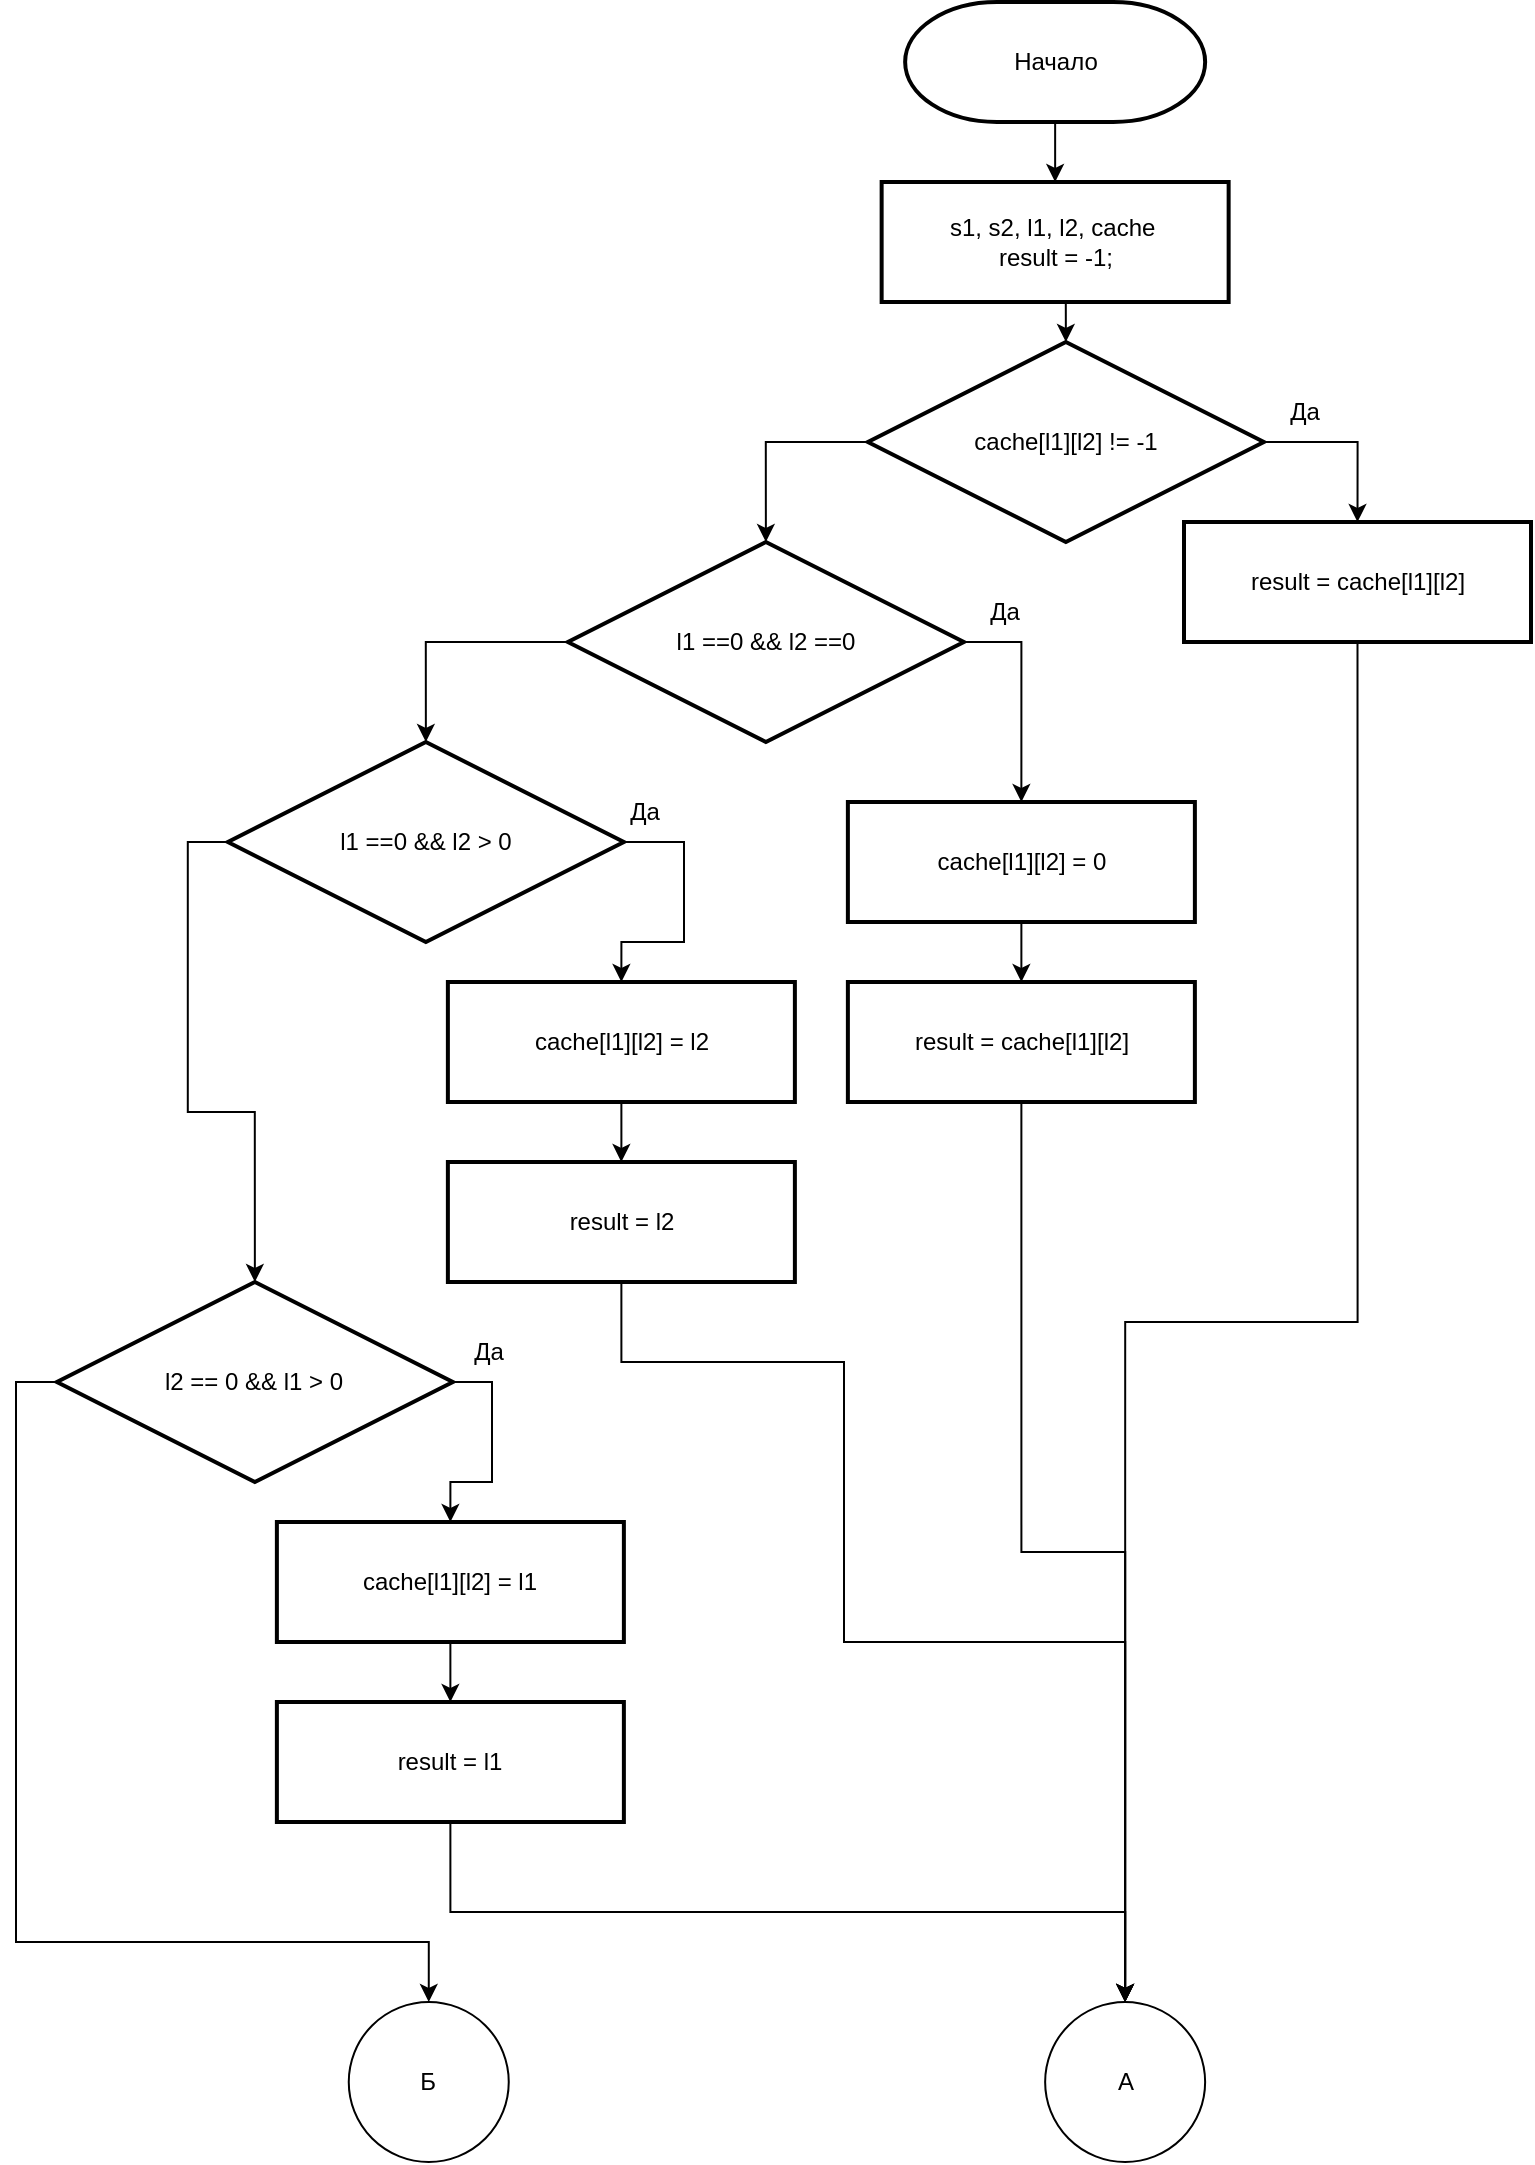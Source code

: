 <mxfile version="20.3.0" type="device" pages="2"><diagram id="21OwB1ASOMhN3v-E0fP3" name="Страница 1"><mxGraphModel dx="2627" dy="1638" grid="1" gridSize="10" guides="1" tooltips="1" connect="1" arrows="1" fold="1" page="1" pageScale="1" pageWidth="827" pageHeight="1169" math="0" shadow="0"><root><mxCell id="0"/><mxCell id="1" parent="0"/><mxCell id="QJF2i_ViDhX7nactfSrG-1" style="edgeStyle=orthogonalEdgeStyle;rounded=0;orthogonalLoop=1;jettySize=auto;html=1;exitX=0.5;exitY=1;exitDx=0;exitDy=0;exitPerimeter=0;entryX=0.5;entryY=0;entryDx=0;entryDy=0;" edge="1" parent="1" source="QJF2i_ViDhX7nactfSrG-2" target="QJF2i_ViDhX7nactfSrG-4"><mxGeometry relative="1" as="geometry"/></mxCell><mxCell id="QJF2i_ViDhX7nactfSrG-2" value="Начало" style="strokeWidth=2;html=1;shape=mxgraph.flowchart.terminator;whiteSpace=wrap;" vertex="1" parent="1"><mxGeometry x="470.57" y="20" width="150" height="60" as="geometry"/></mxCell><mxCell id="QJF2i_ViDhX7nactfSrG-3" style="edgeStyle=orthogonalEdgeStyle;rounded=0;orthogonalLoop=1;jettySize=auto;html=1;exitX=0.5;exitY=1;exitDx=0;exitDy=0;entryX=0.5;entryY=0;entryDx=0;entryDy=0;" edge="1" parent="1" source="QJF2i_ViDhX7nactfSrG-4"><mxGeometry relative="1" as="geometry"><mxPoint x="550.94" y="190" as="targetPoint"/></mxGeometry></mxCell><mxCell id="QJF2i_ViDhX7nactfSrG-4" value="s1, s2, l1, l2, cache&amp;nbsp;&lt;br&gt;result = -1;" style="rounded=0;whiteSpace=wrap;html=1;absoluteArcSize=1;arcSize=14;strokeWidth=2;" vertex="1" parent="1"><mxGeometry x="458.82" y="110" width="173.5" height="60" as="geometry"/></mxCell><mxCell id="QJF2i_ViDhX7nactfSrG-48" style="edgeStyle=orthogonalEdgeStyle;rounded=0;orthogonalLoop=1;jettySize=auto;html=1;exitX=1;exitY=0.5;exitDx=0;exitDy=0;exitPerimeter=0;entryX=0.5;entryY=0;entryDx=0;entryDy=0;" edge="1" parent="1" source="QJF2i_ViDhX7nactfSrG-7" target="QJF2i_ViDhX7nactfSrG-33"><mxGeometry relative="1" as="geometry"/></mxCell><mxCell id="QJF2i_ViDhX7nactfSrG-55" style="edgeStyle=orthogonalEdgeStyle;rounded=0;orthogonalLoop=1;jettySize=auto;html=1;exitX=0;exitY=0.5;exitDx=0;exitDy=0;exitPerimeter=0;entryX=0.5;entryY=0;entryDx=0;entryDy=0;entryPerimeter=0;" edge="1" parent="1" source="QJF2i_ViDhX7nactfSrG-7" target="QJF2i_ViDhX7nactfSrG-34"><mxGeometry relative="1" as="geometry"/></mxCell><mxCell id="QJF2i_ViDhX7nactfSrG-7" value="cache[l1][l2] != -1" style="strokeWidth=2;html=1;shape=mxgraph.flowchart.decision;whiteSpace=wrap;" vertex="1" parent="1"><mxGeometry x="451.94" y="190" width="198" height="100" as="geometry"/></mxCell><mxCell id="QJF2i_ViDhX7nactfSrG-27" value="Да" style="text;html=1;align=center;verticalAlign=middle;resizable=0;points=[];autosize=1;strokeColor=none;fillColor=none;" vertex="1" parent="1"><mxGeometry x="649.94" y="210" width="40" height="30" as="geometry"/></mxCell><mxCell id="QJF2i_ViDhX7nactfSrG-61" style="edgeStyle=orthogonalEdgeStyle;rounded=0;orthogonalLoop=1;jettySize=auto;html=1;exitX=0.5;exitY=1;exitDx=0;exitDy=0;entryX=0.5;entryY=0;entryDx=0;entryDy=0;" edge="1" parent="1" source="QJF2i_ViDhX7nactfSrG-33" target="QJF2i_ViDhX7nactfSrG-56"><mxGeometry relative="1" as="geometry"/></mxCell><mxCell id="QJF2i_ViDhX7nactfSrG-33" value="result = cache[l1][l2]" style="rounded=0;whiteSpace=wrap;html=1;absoluteArcSize=1;arcSize=14;strokeWidth=2;" vertex="1" parent="1"><mxGeometry x="610.0" y="280" width="173.5" height="60" as="geometry"/></mxCell><mxCell id="QJF2i_ViDhX7nactfSrG-47" style="edgeStyle=orthogonalEdgeStyle;rounded=0;orthogonalLoop=1;jettySize=auto;html=1;exitX=1;exitY=0.5;exitDx=0;exitDy=0;exitPerimeter=0;entryX=0.5;entryY=0;entryDx=0;entryDy=0;" edge="1" parent="1" source="QJF2i_ViDhX7nactfSrG-34" target="QJF2i_ViDhX7nactfSrG-36"><mxGeometry relative="1" as="geometry"/></mxCell><mxCell id="QJF2i_ViDhX7nactfSrG-54" style="edgeStyle=orthogonalEdgeStyle;rounded=0;orthogonalLoop=1;jettySize=auto;html=1;exitX=0;exitY=0.5;exitDx=0;exitDy=0;exitPerimeter=0;entryX=0.5;entryY=0;entryDx=0;entryDy=0;entryPerimeter=0;" edge="1" parent="1" source="QJF2i_ViDhX7nactfSrG-34" target="QJF2i_ViDhX7nactfSrG-38"><mxGeometry relative="1" as="geometry"/></mxCell><mxCell id="QJF2i_ViDhX7nactfSrG-34" value="l1 ==0 &amp;amp;&amp;amp; l2 ==0" style="strokeWidth=2;html=1;shape=mxgraph.flowchart.decision;whiteSpace=wrap;" vertex="1" parent="1"><mxGeometry x="301.94" y="290" width="198" height="100" as="geometry"/></mxCell><mxCell id="QJF2i_ViDhX7nactfSrG-60" style="edgeStyle=orthogonalEdgeStyle;rounded=0;orthogonalLoop=1;jettySize=auto;html=1;exitX=0.5;exitY=1;exitDx=0;exitDy=0;entryX=0.5;entryY=0;entryDx=0;entryDy=0;" edge="1" parent="1" source="QJF2i_ViDhX7nactfSrG-36" target="QJF2i_ViDhX7nactfSrG-37"><mxGeometry relative="1" as="geometry"/></mxCell><mxCell id="QJF2i_ViDhX7nactfSrG-36" value="cache[l1][l2] = 0" style="rounded=0;whiteSpace=wrap;html=1;absoluteArcSize=1;arcSize=14;strokeWidth=2;" vertex="1" parent="1"><mxGeometry x="441.94" y="420" width="173.5" height="60" as="geometry"/></mxCell><mxCell id="QJF2i_ViDhX7nactfSrG-62" style="edgeStyle=orthogonalEdgeStyle;rounded=0;orthogonalLoop=1;jettySize=auto;html=1;exitX=0.5;exitY=1;exitDx=0;exitDy=0;entryX=0.5;entryY=0;entryDx=0;entryDy=0;" edge="1" parent="1" source="QJF2i_ViDhX7nactfSrG-37" target="QJF2i_ViDhX7nactfSrG-56"><mxGeometry relative="1" as="geometry"/></mxCell><mxCell id="QJF2i_ViDhX7nactfSrG-37" value="result = cache[l1][l2]" style="rounded=0;whiteSpace=wrap;html=1;absoluteArcSize=1;arcSize=14;strokeWidth=2;" vertex="1" parent="1"><mxGeometry x="441.94" y="510" width="173.5" height="60" as="geometry"/></mxCell><mxCell id="QJF2i_ViDhX7nactfSrG-44" style="edgeStyle=orthogonalEdgeStyle;rounded=0;orthogonalLoop=1;jettySize=auto;html=1;exitX=1;exitY=0.5;exitDx=0;exitDy=0;exitPerimeter=0;entryX=0.5;entryY=0;entryDx=0;entryDy=0;" edge="1" parent="1" source="QJF2i_ViDhX7nactfSrG-38" target="QJF2i_ViDhX7nactfSrG-39"><mxGeometry relative="1" as="geometry"><Array as="points"><mxPoint x="360" y="440"/><mxPoint x="360" y="490"/><mxPoint x="329" y="490"/></Array></mxGeometry></mxCell><mxCell id="QJF2i_ViDhX7nactfSrG-53" style="edgeStyle=orthogonalEdgeStyle;rounded=0;orthogonalLoop=1;jettySize=auto;html=1;exitX=0;exitY=0.5;exitDx=0;exitDy=0;exitPerimeter=0;entryX=0.5;entryY=0;entryDx=0;entryDy=0;entryPerimeter=0;" edge="1" parent="1" source="QJF2i_ViDhX7nactfSrG-38" target="QJF2i_ViDhX7nactfSrG-41"><mxGeometry relative="1" as="geometry"/></mxCell><mxCell id="QJF2i_ViDhX7nactfSrG-38" value="l1 ==0 &amp;amp;&amp;amp; l2 &amp;gt; 0" style="strokeWidth=2;html=1;shape=mxgraph.flowchart.decision;whiteSpace=wrap;" vertex="1" parent="1"><mxGeometry x="131.94" y="390" width="198" height="100" as="geometry"/></mxCell><mxCell id="QJF2i_ViDhX7nactfSrG-46" style="edgeStyle=orthogonalEdgeStyle;rounded=0;orthogonalLoop=1;jettySize=auto;html=1;exitX=0.5;exitY=1;exitDx=0;exitDy=0;" edge="1" parent="1" source="QJF2i_ViDhX7nactfSrG-39" target="QJF2i_ViDhX7nactfSrG-40"><mxGeometry relative="1" as="geometry"/></mxCell><mxCell id="QJF2i_ViDhX7nactfSrG-39" value="cache[l1][l2] = l2" style="rounded=0;whiteSpace=wrap;html=1;absoluteArcSize=1;arcSize=14;strokeWidth=2;" vertex="1" parent="1"><mxGeometry x="241.94" y="510" width="173.5" height="60" as="geometry"/></mxCell><mxCell id="QJF2i_ViDhX7nactfSrG-63" style="edgeStyle=orthogonalEdgeStyle;rounded=0;orthogonalLoop=1;jettySize=auto;html=1;exitX=0.5;exitY=1;exitDx=0;exitDy=0;entryX=0.5;entryY=0;entryDx=0;entryDy=0;" edge="1" parent="1" source="QJF2i_ViDhX7nactfSrG-40" target="QJF2i_ViDhX7nactfSrG-56"><mxGeometry relative="1" as="geometry"><mxPoint x="450" y="940.0" as="targetPoint"/><Array as="points"><mxPoint x="329" y="700"/><mxPoint x="440" y="700"/><mxPoint x="440" y="840"/><mxPoint x="581" y="840"/></Array></mxGeometry></mxCell><mxCell id="QJF2i_ViDhX7nactfSrG-40" value="result = l2" style="rounded=0;whiteSpace=wrap;html=1;absoluteArcSize=1;arcSize=14;strokeWidth=2;" vertex="1" parent="1"><mxGeometry x="241.94" y="600" width="173.5" height="60" as="geometry"/></mxCell><mxCell id="QJF2i_ViDhX7nactfSrG-52" style="edgeStyle=orthogonalEdgeStyle;rounded=0;orthogonalLoop=1;jettySize=auto;html=1;exitX=1;exitY=0.5;exitDx=0;exitDy=0;exitPerimeter=0;entryX=0.5;entryY=0;entryDx=0;entryDy=0;" edge="1" parent="1" source="QJF2i_ViDhX7nactfSrG-41" target="QJF2i_ViDhX7nactfSrG-42"><mxGeometry relative="1" as="geometry"><Array as="points"><mxPoint x="264" y="710"/><mxPoint x="264" y="760"/><mxPoint x="243" y="760"/></Array></mxGeometry></mxCell><mxCell id="QJF2i_ViDhX7nactfSrG-58" style="edgeStyle=orthogonalEdgeStyle;rounded=0;orthogonalLoop=1;jettySize=auto;html=1;exitX=0;exitY=0.5;exitDx=0;exitDy=0;exitPerimeter=0;entryX=0.5;entryY=0;entryDx=0;entryDy=0;" edge="1" parent="1" source="QJF2i_ViDhX7nactfSrG-41" target="QJF2i_ViDhX7nactfSrG-57"><mxGeometry relative="1" as="geometry"><Array as="points"><mxPoint x="26" y="710"/><mxPoint x="26" y="990"/><mxPoint x="232" y="990"/></Array></mxGeometry></mxCell><mxCell id="QJF2i_ViDhX7nactfSrG-41" value="l2 == 0 &amp;amp;&amp;amp; l1 &amp;gt; 0" style="strokeWidth=2;html=1;shape=mxgraph.flowchart.decision;whiteSpace=wrap;" vertex="1" parent="1"><mxGeometry x="46.44" y="660" width="198" height="100" as="geometry"/></mxCell><mxCell id="QJF2i_ViDhX7nactfSrG-59" style="edgeStyle=orthogonalEdgeStyle;rounded=0;orthogonalLoop=1;jettySize=auto;html=1;exitX=0.5;exitY=1;exitDx=0;exitDy=0;entryX=0.5;entryY=0;entryDx=0;entryDy=0;" edge="1" parent="1" source="QJF2i_ViDhX7nactfSrG-42" target="QJF2i_ViDhX7nactfSrG-43"><mxGeometry relative="1" as="geometry"/></mxCell><mxCell id="QJF2i_ViDhX7nactfSrG-42" value="cache[l1][l2] = l1" style="rounded=0;whiteSpace=wrap;html=1;absoluteArcSize=1;arcSize=14;strokeWidth=2;" vertex="1" parent="1"><mxGeometry x="156.44" y="780" width="173.5" height="60" as="geometry"/></mxCell><mxCell id="QJF2i_ViDhX7nactfSrG-64" style="edgeStyle=orthogonalEdgeStyle;rounded=0;orthogonalLoop=1;jettySize=auto;html=1;exitX=0.5;exitY=1;exitDx=0;exitDy=0;entryX=0.5;entryY=0;entryDx=0;entryDy=0;" edge="1" parent="1" source="QJF2i_ViDhX7nactfSrG-43" target="QJF2i_ViDhX7nactfSrG-56"><mxGeometry relative="1" as="geometry"/></mxCell><mxCell id="QJF2i_ViDhX7nactfSrG-43" value="result = l1" style="rounded=0;whiteSpace=wrap;html=1;absoluteArcSize=1;arcSize=14;strokeWidth=2;" vertex="1" parent="1"><mxGeometry x="156.44" y="870" width="173.5" height="60" as="geometry"/></mxCell><mxCell id="QJF2i_ViDhX7nactfSrG-49" value="Да" style="text;html=1;align=center;verticalAlign=middle;resizable=0;points=[];autosize=1;strokeColor=none;fillColor=none;" vertex="1" parent="1"><mxGeometry x="499.94" y="310" width="40" height="30" as="geometry"/></mxCell><mxCell id="QJF2i_ViDhX7nactfSrG-50" value="Да" style="text;html=1;align=center;verticalAlign=middle;resizable=0;points=[];autosize=1;strokeColor=none;fillColor=none;" vertex="1" parent="1"><mxGeometry x="320.0" y="410" width="40" height="30" as="geometry"/></mxCell><mxCell id="QJF2i_ViDhX7nactfSrG-51" value="Да" style="text;html=1;align=center;verticalAlign=middle;resizable=0;points=[];autosize=1;strokeColor=none;fillColor=none;" vertex="1" parent="1"><mxGeometry x="241.94" y="680" width="40" height="30" as="geometry"/></mxCell><mxCell id="QJF2i_ViDhX7nactfSrG-56" value="A" style="ellipse;whiteSpace=wrap;html=1;aspect=fixed;" vertex="1" parent="1"><mxGeometry x="540.57" y="1020" width="80" height="80" as="geometry"/></mxCell><mxCell id="QJF2i_ViDhX7nactfSrG-57" value="Б" style="ellipse;whiteSpace=wrap;html=1;aspect=fixed;" vertex="1" parent="1"><mxGeometry x="192.38" y="1020" width="80" height="80" as="geometry"/></mxCell></root></mxGraphModel></diagram><diagram id="VJt3F8bvCD2zywMhkIo1" name="Страница 2"><mxGraphModel dx="2627" dy="469" grid="1" gridSize="10" guides="1" tooltips="1" connect="1" arrows="1" fold="1" page="1" pageScale="1" pageWidth="827" pageHeight="1169" math="0" shadow="0"><root><mxCell id="0"/><mxCell id="1" parent="0"/><mxCell id="hzi2TdYvUJbxZ5wmdbGb-1" style="edgeStyle=orthogonalEdgeStyle;rounded=0;orthogonalLoop=1;jettySize=auto;html=1;exitX=0.5;exitY=1;exitDx=0;exitDy=0;entryX=0.5;entryY=0;entryDx=0;entryDy=0;" edge="1" parent="1" source="hzi2TdYvUJbxZ5wmdbGb-2" target="hzi2TdYvUJbxZ5wmdbGb-4"><mxGeometry relative="1" as="geometry"/></mxCell><mxCell id="hzi2TdYvUJbxZ5wmdbGb-2" value="r1 = rec_dv(cache,s1, s2, l1-1, l2)+1" style="shape=process;whiteSpace=wrap;html=1;backgroundOutline=1;strokeWidth=2;" vertex="1" parent="1"><mxGeometry x="127.5" y="1330" width="195" height="70" as="geometry"/></mxCell><mxCell id="hzi2TdYvUJbxZ5wmdbGb-3" style="edgeStyle=orthogonalEdgeStyle;rounded=0;orthogonalLoop=1;jettySize=auto;html=1;exitX=0.5;exitY=1;exitDx=0;exitDy=0;entryX=0.5;entryY=0;entryDx=0;entryDy=0;" edge="1" parent="1" source="hzi2TdYvUJbxZ5wmdbGb-4" target="hzi2TdYvUJbxZ5wmdbGb-6"><mxGeometry relative="1" as="geometry"/></mxCell><mxCell id="hzi2TdYvUJbxZ5wmdbGb-4" value="r2 = rec_dv(cache,s1, s2, l1, l2-1)+1" style="shape=process;whiteSpace=wrap;html=1;backgroundOutline=1;strokeWidth=2;" vertex="1" parent="1"><mxGeometry x="127.5" y="1420" width="196" height="70" as="geometry"/></mxCell><mxCell id="hzi2TdYvUJbxZ5wmdbGb-5" style="edgeStyle=orthogonalEdgeStyle;rounded=0;orthogonalLoop=1;jettySize=auto;html=1;exitX=0.5;exitY=1;exitDx=0;exitDy=0;entryX=0.5;entryY=0;entryDx=0;entryDy=0;" edge="1" parent="1" source="hzi2TdYvUJbxZ5wmdbGb-6" target="hzi2TdYvUJbxZ5wmdbGb-8"><mxGeometry relative="1" as="geometry"/></mxCell><mxCell id="hzi2TdYvUJbxZ5wmdbGb-6" value="r3 = rec_dv(cache,s1, s2, l1-1, l2-1)+(s1[l1-1]!=s2[l2-1])" style="shape=process;whiteSpace=wrap;html=1;backgroundOutline=1;strokeWidth=2;" vertex="1" parent="1"><mxGeometry x="127.5" y="1510" width="197.5" height="70" as="geometry"/></mxCell><mxCell id="hzi2TdYvUJbxZ5wmdbGb-7" style="edgeStyle=orthogonalEdgeStyle;rounded=0;orthogonalLoop=1;jettySize=auto;html=1;exitX=0.5;exitY=1;exitDx=0;exitDy=0;entryX=0.5;entryY=0;entryDx=0;entryDy=0;entryPerimeter=0;" edge="1" parent="1" source="hzi2TdYvUJbxZ5wmdbGb-8" target="hzi2TdYvUJbxZ5wmdbGb-11"><mxGeometry relative="1" as="geometry"/></mxCell><mxCell id="hzi2TdYvUJbxZ5wmdbGb-8" value="cache[l1][l2] = min(r1, r2, r3)" style="shape=process;whiteSpace=wrap;html=1;backgroundOutline=1;strokeWidth=2;" vertex="1" parent="1"><mxGeometry x="127.5" y="1600" width="196" height="70" as="geometry"/></mxCell><mxCell id="hzi2TdYvUJbxZ5wmdbGb-9" style="edgeStyle=orthogonalEdgeStyle;rounded=0;orthogonalLoop=1;jettySize=auto;html=1;exitX=1;exitY=0.5;exitDx=0;exitDy=0;exitPerimeter=0;" edge="1" parent="1" source="hzi2TdYvUJbxZ5wmdbGb-11" target="hzi2TdYvUJbxZ5wmdbGb-13"><mxGeometry relative="1" as="geometry"/></mxCell><mxCell id="hzi2TdYvUJbxZ5wmdbGb-10" style="edgeStyle=orthogonalEdgeStyle;rounded=0;orthogonalLoop=1;jettySize=auto;html=1;exitX=0;exitY=0.5;exitDx=0;exitDy=0;exitPerimeter=0;" edge="1" parent="1" source="hzi2TdYvUJbxZ5wmdbGb-11" target="hzi2TdYvUJbxZ5wmdbGb-21"><mxGeometry relative="1" as="geometry"/></mxCell><mxCell id="hzi2TdYvUJbxZ5wmdbGb-11" value="l1&amp;gt;1&amp;amp;&amp;amp;l2&amp;gt;1&amp;amp;&amp;amp;s1[l1-1]==s2[l2-2]&amp;amp;&amp;amp;s1[l1-2]==s2[l2-1]" style="strokeWidth=2;html=1;shape=mxgraph.flowchart.decision;whiteSpace=wrap;" vertex="1" parent="1"><mxGeometry x="120" y="1690" width="211" height="110" as="geometry"/></mxCell><mxCell id="hzi2TdYvUJbxZ5wmdbGb-12" style="edgeStyle=orthogonalEdgeStyle;rounded=0;orthogonalLoop=1;jettySize=auto;html=1;exitX=0.5;exitY=1;exitDx=0;exitDy=0;entryX=0.5;entryY=0;entryDx=0;entryDy=0;" edge="1" parent="1" source="hzi2TdYvUJbxZ5wmdbGb-13" target="hzi2TdYvUJbxZ5wmdbGb-15"><mxGeometry relative="1" as="geometry"/></mxCell><mxCell id="hzi2TdYvUJbxZ5wmdbGb-13" value="r4 = rec_dv(cache, s1, s2, l1-2, l2-2)+1" style="shape=process;whiteSpace=wrap;html=1;backgroundOutline=1;strokeWidth=2;" vertex="1" parent="1"><mxGeometry x="331" y="1790" width="181.5" height="70" as="geometry"/></mxCell><mxCell id="hzi2TdYvUJbxZ5wmdbGb-14" style="edgeStyle=orthogonalEdgeStyle;rounded=0;orthogonalLoop=1;jettySize=auto;html=1;exitX=0.5;exitY=1;exitDx=0;exitDy=0;entryX=0.5;entryY=0;entryDx=0;entryDy=0;" edge="1" parent="1" source="hzi2TdYvUJbxZ5wmdbGb-15" target="hzi2TdYvUJbxZ5wmdbGb-21"><mxGeometry relative="1" as="geometry"/></mxCell><mxCell id="hzi2TdYvUJbxZ5wmdbGb-15" value="cache[l1][l2]&amp;nbsp;= min(cache[l1][l2], r4)" style="shape=process;whiteSpace=wrap;html=1;backgroundOutline=1;strokeWidth=2;" vertex="1" parent="1"><mxGeometry x="332.5" y="1890" width="180" height="70" as="geometry"/></mxCell><mxCell id="hzi2TdYvUJbxZ5wmdbGb-16" style="edgeStyle=orthogonalEdgeStyle;rounded=0;orthogonalLoop=1;jettySize=auto;html=1;exitX=1;exitY=0.5;exitDx=0;exitDy=0;exitPerimeter=0;entryX=0;entryY=0.5;entryDx=0;entryDy=0;entryPerimeter=0;endArrow=none;endFill=0;dashed=1;" edge="1" parent="1" source="hzi2TdYvUJbxZ5wmdbGb-17" target="hzi2TdYvUJbxZ5wmdbGb-19"><mxGeometry relative="1" as="geometry"/></mxCell><mxCell id="hzi2TdYvUJbxZ5wmdbGb-17" value="Конец" style="strokeWidth=2;html=1;shape=mxgraph.flowchart.terminator;whiteSpace=wrap;" vertex="1" parent="1"><mxGeometry x="340" y="2210" width="150" height="60" as="geometry"/></mxCell><mxCell id="hzi2TdYvUJbxZ5wmdbGb-18" value="Да" style="text;html=1;align=center;verticalAlign=middle;resizable=0;points=[];autosize=1;strokeColor=none;fillColor=none;" vertex="1" parent="1"><mxGeometry x="342.5" y="1720" width="40" height="30" as="geometry"/></mxCell><mxCell id="hzi2TdYvUJbxZ5wmdbGb-19" value="Возврат result" style="strokeWidth=2;html=1;shape=mxgraph.flowchart.annotation_1;align=left;pointerEvents=1;" vertex="1" parent="1"><mxGeometry x="521" y="2190" width="50" height="100" as="geometry"/></mxCell><mxCell id="hzi2TdYvUJbxZ5wmdbGb-20" style="edgeStyle=orthogonalEdgeStyle;rounded=0;orthogonalLoop=1;jettySize=auto;html=1;exitX=0.5;exitY=1;exitDx=0;exitDy=0;" edge="1" parent="1" source="hzi2TdYvUJbxZ5wmdbGb-21" target="hzi2TdYvUJbxZ5wmdbGb-17"><mxGeometry relative="1" as="geometry"/></mxCell><mxCell id="hzi2TdYvUJbxZ5wmdbGb-21" value="result = cache[l1][l2]" style="rounded=0;whiteSpace=wrap;html=1;absoluteArcSize=1;arcSize=14;strokeWidth=2;" vertex="1" parent="1"><mxGeometry x="138.75" y="2010" width="173.5" height="60" as="geometry"/></mxCell><mxCell id="hzi2TdYvUJbxZ5wmdbGb-22" style="edgeStyle=orthogonalEdgeStyle;rounded=0;orthogonalLoop=1;jettySize=auto;html=1;exitX=0.5;exitY=1;exitDx=0;exitDy=0;" edge="1" parent="1" source="hzi2TdYvUJbxZ5wmdbGb-23" target="hzi2TdYvUJbxZ5wmdbGb-2"><mxGeometry relative="1" as="geometry"/></mxCell><mxCell id="hzi2TdYvUJbxZ5wmdbGb-23" value="Б" style="ellipse;whiteSpace=wrap;html=1;aspect=fixed;" vertex="1" parent="1"><mxGeometry x="185.0" y="1210" width="80" height="80" as="geometry"/></mxCell><mxCell id="hzi2TdYvUJbxZ5wmdbGb-24" style="edgeStyle=orthogonalEdgeStyle;rounded=0;orthogonalLoop=1;jettySize=auto;html=1;exitX=0.5;exitY=1;exitDx=0;exitDy=0;entryX=0.5;entryY=0;entryDx=0;entryDy=0;entryPerimeter=0;" edge="1" parent="1" source="hzi2TdYvUJbxZ5wmdbGb-25" target="hzi2TdYvUJbxZ5wmdbGb-17"><mxGeometry relative="1" as="geometry"><Array as="points"><mxPoint x="581" y="2140"/><mxPoint x="415" y="2140"/></Array></mxGeometry></mxCell><mxCell id="hzi2TdYvUJbxZ5wmdbGb-25" value="A" style="ellipse;whiteSpace=wrap;html=1;aspect=fixed;" vertex="1" parent="1"><mxGeometry x="540.57" y="1210" width="80" height="80" as="geometry"/></mxCell></root></mxGraphModel></diagram></mxfile>
